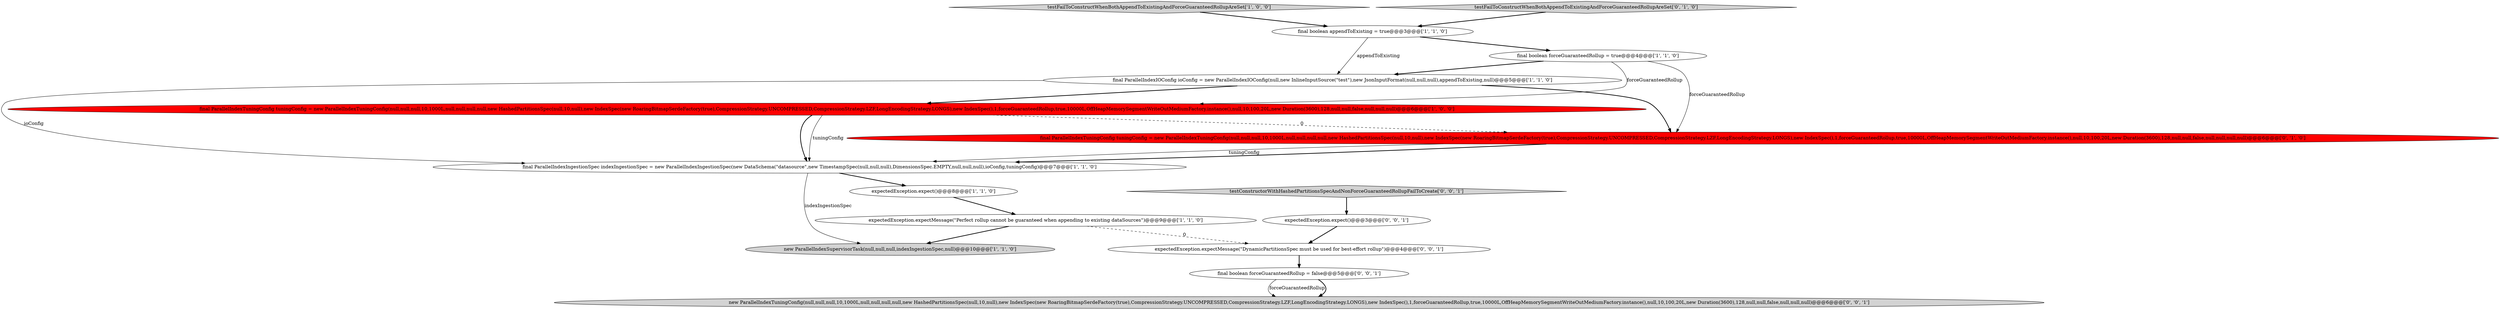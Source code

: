 digraph {
5 [style = filled, label = "new ParallelIndexSupervisorTask(null,null,null,indexIngestionSpec,null)@@@10@@@['1', '1', '0']", fillcolor = lightgray, shape = ellipse image = "AAA0AAABBB1BBB"];
6 [style = filled, label = "testFailToConstructWhenBothAppendToExistingAndForceGuaranteedRollupAreSet['1', '0', '0']", fillcolor = lightgray, shape = diamond image = "AAA0AAABBB1BBB"];
8 [style = filled, label = "expectedException.expectMessage(\"Perfect rollup cannot be guaranteed when appending to existing dataSources\")@@@9@@@['1', '1', '0']", fillcolor = white, shape = ellipse image = "AAA0AAABBB1BBB"];
0 [style = filled, label = "final boolean forceGuaranteedRollup = true@@@4@@@['1', '1', '0']", fillcolor = white, shape = ellipse image = "AAA0AAABBB1BBB"];
3 [style = filled, label = "final ParallelIndexTuningConfig tuningConfig = new ParallelIndexTuningConfig(null,null,null,10,1000L,null,null,null,null,new HashedPartitionsSpec(null,10,null),new IndexSpec(new RoaringBitmapSerdeFactory(true),CompressionStrategy.UNCOMPRESSED,CompressionStrategy.LZF,LongEncodingStrategy.LONGS),new IndexSpec(),1,forceGuaranteedRollup,true,10000L,OffHeapMemorySegmentWriteOutMediumFactory.instance(),null,10,100,20L,new Duration(3600),128,null,null,false,null,null,null)@@@6@@@['1', '0', '0']", fillcolor = red, shape = ellipse image = "AAA1AAABBB1BBB"];
9 [style = filled, label = "final ParallelIndexTuningConfig tuningConfig = new ParallelIndexTuningConfig(null,null,null,10,1000L,null,null,null,null,new HashedPartitionsSpec(null,10,null),new IndexSpec(new RoaringBitmapSerdeFactory(true),CompressionStrategy.UNCOMPRESSED,CompressionStrategy.LZF,LongEncodingStrategy.LONGS),new IndexSpec(),1,forceGuaranteedRollup,true,10000L,OffHeapMemorySegmentWriteOutMediumFactory.instance(),null,10,100,20L,new Duration(3600),128,null,null,false,null,null,null,null)@@@6@@@['0', '1', '0']", fillcolor = red, shape = ellipse image = "AAA1AAABBB2BBB"];
10 [style = filled, label = "testFailToConstructWhenBothAppendToExistingAndForceGuaranteedRollupAreSet['0', '1', '0']", fillcolor = lightgray, shape = diamond image = "AAA0AAABBB2BBB"];
4 [style = filled, label = "final ParallelIndexIOConfig ioConfig = new ParallelIndexIOConfig(null,new InlineInputSource(\"test\"),new JsonInputFormat(null,null,null),appendToExisting,null)@@@5@@@['1', '1', '0']", fillcolor = white, shape = ellipse image = "AAA0AAABBB1BBB"];
1 [style = filled, label = "final boolean appendToExisting = true@@@3@@@['1', '1', '0']", fillcolor = white, shape = ellipse image = "AAA0AAABBB1BBB"];
14 [style = filled, label = "final boolean forceGuaranteedRollup = false@@@5@@@['0', '0', '1']", fillcolor = white, shape = ellipse image = "AAA0AAABBB3BBB"];
13 [style = filled, label = "expectedException.expect()@@@3@@@['0', '0', '1']", fillcolor = white, shape = ellipse image = "AAA0AAABBB3BBB"];
15 [style = filled, label = "testConstructorWithHashedPartitionsSpecAndNonForceGuaranteedRollupFailToCreate['0', '0', '1']", fillcolor = lightgray, shape = diamond image = "AAA0AAABBB3BBB"];
2 [style = filled, label = "expectedException.expect()@@@8@@@['1', '1', '0']", fillcolor = white, shape = ellipse image = "AAA0AAABBB1BBB"];
12 [style = filled, label = "new ParallelIndexTuningConfig(null,null,null,10,1000L,null,null,null,null,new HashedPartitionsSpec(null,10,null),new IndexSpec(new RoaringBitmapSerdeFactory(true),CompressionStrategy.UNCOMPRESSED,CompressionStrategy.LZF,LongEncodingStrategy.LONGS),new IndexSpec(),1,forceGuaranteedRollup,true,10000L,OffHeapMemorySegmentWriteOutMediumFactory.instance(),null,10,100,20L,new Duration(3600),128,null,null,false,null,null,null)@@@6@@@['0', '0', '1']", fillcolor = lightgray, shape = ellipse image = "AAA0AAABBB3BBB"];
7 [style = filled, label = "final ParallelIndexIngestionSpec indexIngestionSpec = new ParallelIndexIngestionSpec(new DataSchema(\"datasource\",new TimestampSpec(null,null,null),DimensionsSpec.EMPTY,null,null,null),ioConfig,tuningConfig)@@@7@@@['1', '1', '0']", fillcolor = white, shape = ellipse image = "AAA0AAABBB1BBB"];
11 [style = filled, label = "expectedException.expectMessage(\"DynamicPartitionsSpec must be used for best-effort rollup\")@@@4@@@['0', '0', '1']", fillcolor = white, shape = ellipse image = "AAA0AAABBB3BBB"];
7->5 [style = solid, label="indexIngestionSpec"];
4->9 [style = bold, label=""];
0->9 [style = solid, label="forceGuaranteedRollup"];
4->3 [style = bold, label=""];
0->3 [style = solid, label="forceGuaranteedRollup"];
15->13 [style = bold, label=""];
4->7 [style = solid, label="ioConfig"];
11->14 [style = bold, label=""];
14->12 [style = solid, label="forceGuaranteedRollup"];
1->0 [style = bold, label=""];
9->7 [style = bold, label=""];
13->11 [style = bold, label=""];
6->1 [style = bold, label=""];
9->7 [style = solid, label="tuningConfig"];
8->5 [style = bold, label=""];
3->7 [style = bold, label=""];
1->4 [style = solid, label="appendToExisting"];
0->4 [style = bold, label=""];
3->9 [style = dashed, label="0"];
7->2 [style = bold, label=""];
14->12 [style = bold, label=""];
3->7 [style = solid, label="tuningConfig"];
8->11 [style = dashed, label="0"];
10->1 [style = bold, label=""];
2->8 [style = bold, label=""];
}

